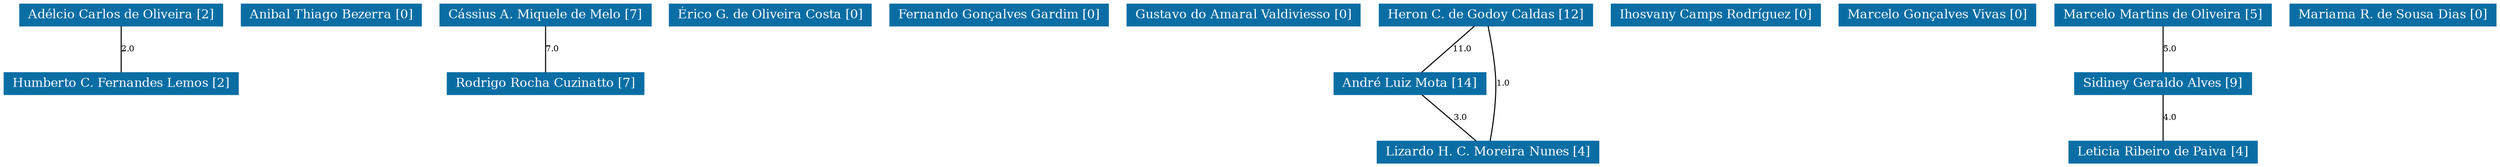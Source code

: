 strict graph grafo2 {
	graph [bb="0,0,1991.5,153",
		id=grafo2,
		overlap=False
	];
	node [fontsize=12,
		label="\N",
		shape=rectangle,
		style=filled
	];
	0	 [URL="membro-0487113229071944.html",
		color="#0A6EA4",
		fontcolor="#FFFFFF",
		height=0.29167,
		label="Adélcio Carlos de Oliveira [2]",
		pos="92,142.5",
		width=2.1944];
	7	 [URL="membro-8374281747074655.html",
		color="#0A6EA4",
		fontcolor="#FFFFFF",
		height=0.29167,
		label="Humberto C. Fernandes Lemos [2]",
		pos="92,76.5",
		width=2.5556];
	0 -- 7	 [fontsize=8,
		label=2.0,
		lp="97,109.5",
		pos="92,131.9 92,119.65 92,99.622 92,87.297"];
	1	 [URL="membro-8478305453281130.html",
		color="#0A6EA4",
		fontcolor="#FFFFFF",
		height=0.29167,
		label="Anibal Thiago Bezerra [0]",
		pos="261,142.5",
		width=1.9861];
	2	 [URL="membro-4002033080997386.html",
		color="#0A6EA4",
		fontcolor="#FFFFFF",
		height=0.29167,
		label="Cássius A. Miquele de Melo [7]",
		pos="434,142.5",
		width=2.3194];
	11	 [URL="membro-8073303573679522.html",
		color="#0A6EA4",
		fontcolor="#FFFFFF",
		height=0.29167,
		label="Rodrigo Rocha Cuzinatto [7]",
		pos="434,76.5",
		width=2.1389];
	2 -- 11	 [fontsize=8,
		label=7.0,
		lp="439,109.5",
		pos="434,131.9 434,119.65 434,99.622 434,87.297"];
	3	 [URL="membro-4937965723746020.html",
		color="#0A6EA4",
		fontcolor="#FFFFFF",
		height=0.29167,
		label="Érico G. de Oliveira Costa [0]",
		pos="616,142.5",
		width=2.2222];
	4	 [URL="membro-2425549033248106.html",
		color="#0A6EA4",
		fontcolor="#FFFFFF",
		height=0.29167,
		label="Fernando Gonçalves Gardim [0]",
		pos="799,142.5",
		width=2.3611];
	5	 [URL="membro-4023778019418442.html",
		color="#0A6EA4",
		fontcolor="#FFFFFF",
		height=0.29167,
		label="Gustavo do Amaral Valdiviesso [0]",
		pos="994,142.5",
		width=2.5417];
	6	 [URL="membro-1373657423991547.html",
		color="#0A6EA4",
		fontcolor="#FFFFFF",
		height=0.29167,
		label="Heron C. de Godoy Caldas [12]",
		pos="1188,142.5",
		width=2.3333];
	13	 [URL="membro-8453016139576761.html",
		color="#0A6EA4",
		fontcolor="#FFFFFF",
		height=0.29167,
		label="André Luiz Mota [14]",
		pos="1123,76.5",
		width=1.6944];
	6 -- 13	 [fontsize=8,
		label=11.0,
		lp="1166.5,109.5",
		pos="1177.6,131.9 1165.5,119.65 1145.8,99.622 1133.6,87.297"];
	15	 [URL="membro-9320579515635433.html",
		color="#0A6EA4",
		fontcolor="#FFFFFF",
		height=0.29167,
		label="Lizardo H. C. Moreira Nunes [4]",
		pos="1190,10.5",
		width=2.4028];
	6 -- 15	 [fontsize=8,
		label=1.0,
		lp="1199,76.5",
		pos="1189.2,131.88 1190.5,120.72 1192.3,102.66 1193,87 1194.1,63.631 1192.2,36.236 1191,21.396"];
	13 -- 15	 [fontsize=8,
		label=3.0,
		lp="1166,43.5",
		pos="1133.8,65.896 1146.2,53.653 1166.5,33.622 1179,21.297"];
	8	 [URL="membro-3732563704810366.html",
		color="#0A6EA4",
		fontcolor="#FFFFFF",
		height=0.29167,
		label="Ihosvany Camps Rodríguez [0]",
		pos="1372,142.5",
		width=2.2778];
	9	 [URL="membro-1312049227898761.html",
		color="#0A6EA4",
		fontcolor="#FFFFFF",
		height=0.29167,
		label="Marcelo Gonçalves Vivas [0]",
		pos="1550,142.5",
		width=2.1528];
	10	 [URL="membro-2091568617999217.html",
		color="#0A6EA4",
		fontcolor="#FFFFFF",
		height=0.29167,
		label="Marcelo Martins de Oliveira [5]",
		pos="1729,142.5",
		width=2.3194];
	12	 [URL="membro-4536440727635518.html",
		color="#0A6EA4",
		fontcolor="#FFFFFF",
		height=0.29167,
		label="Sidiney Geraldo Alves [9]",
		pos="1729,76.5",
		width=1.9444];
	10 -- 12	 [fontsize=8,
		label=5.0,
		lp="1734,109.5",
		pos="1729,131.9 1729,119.65 1729,99.622 1729,87.297"];
	14	 [URL="membro-9428416479663144.html",
		color="#0A6EA4",
		fontcolor="#FFFFFF",
		height=0.29167,
		label="Leticia Ribeiro de Paiva [4]",
		pos="1729,10.5",
		width=2.0417];
	12 -- 14	 [fontsize=8,
		label=4.0,
		lp="1734,43.5",
		pos="1729,65.896 1729,53.653 1729,33.622 1729,21.297"];
	16	 [URL="membro-9972552337847809.html",
		color="#0A6EA4",
		fontcolor="#FFFFFF",
		height=0.29167,
		label="Mariama R. de Sousa Dias [0]",
		pos="1911,142.5",
		width=2.2361];
}
